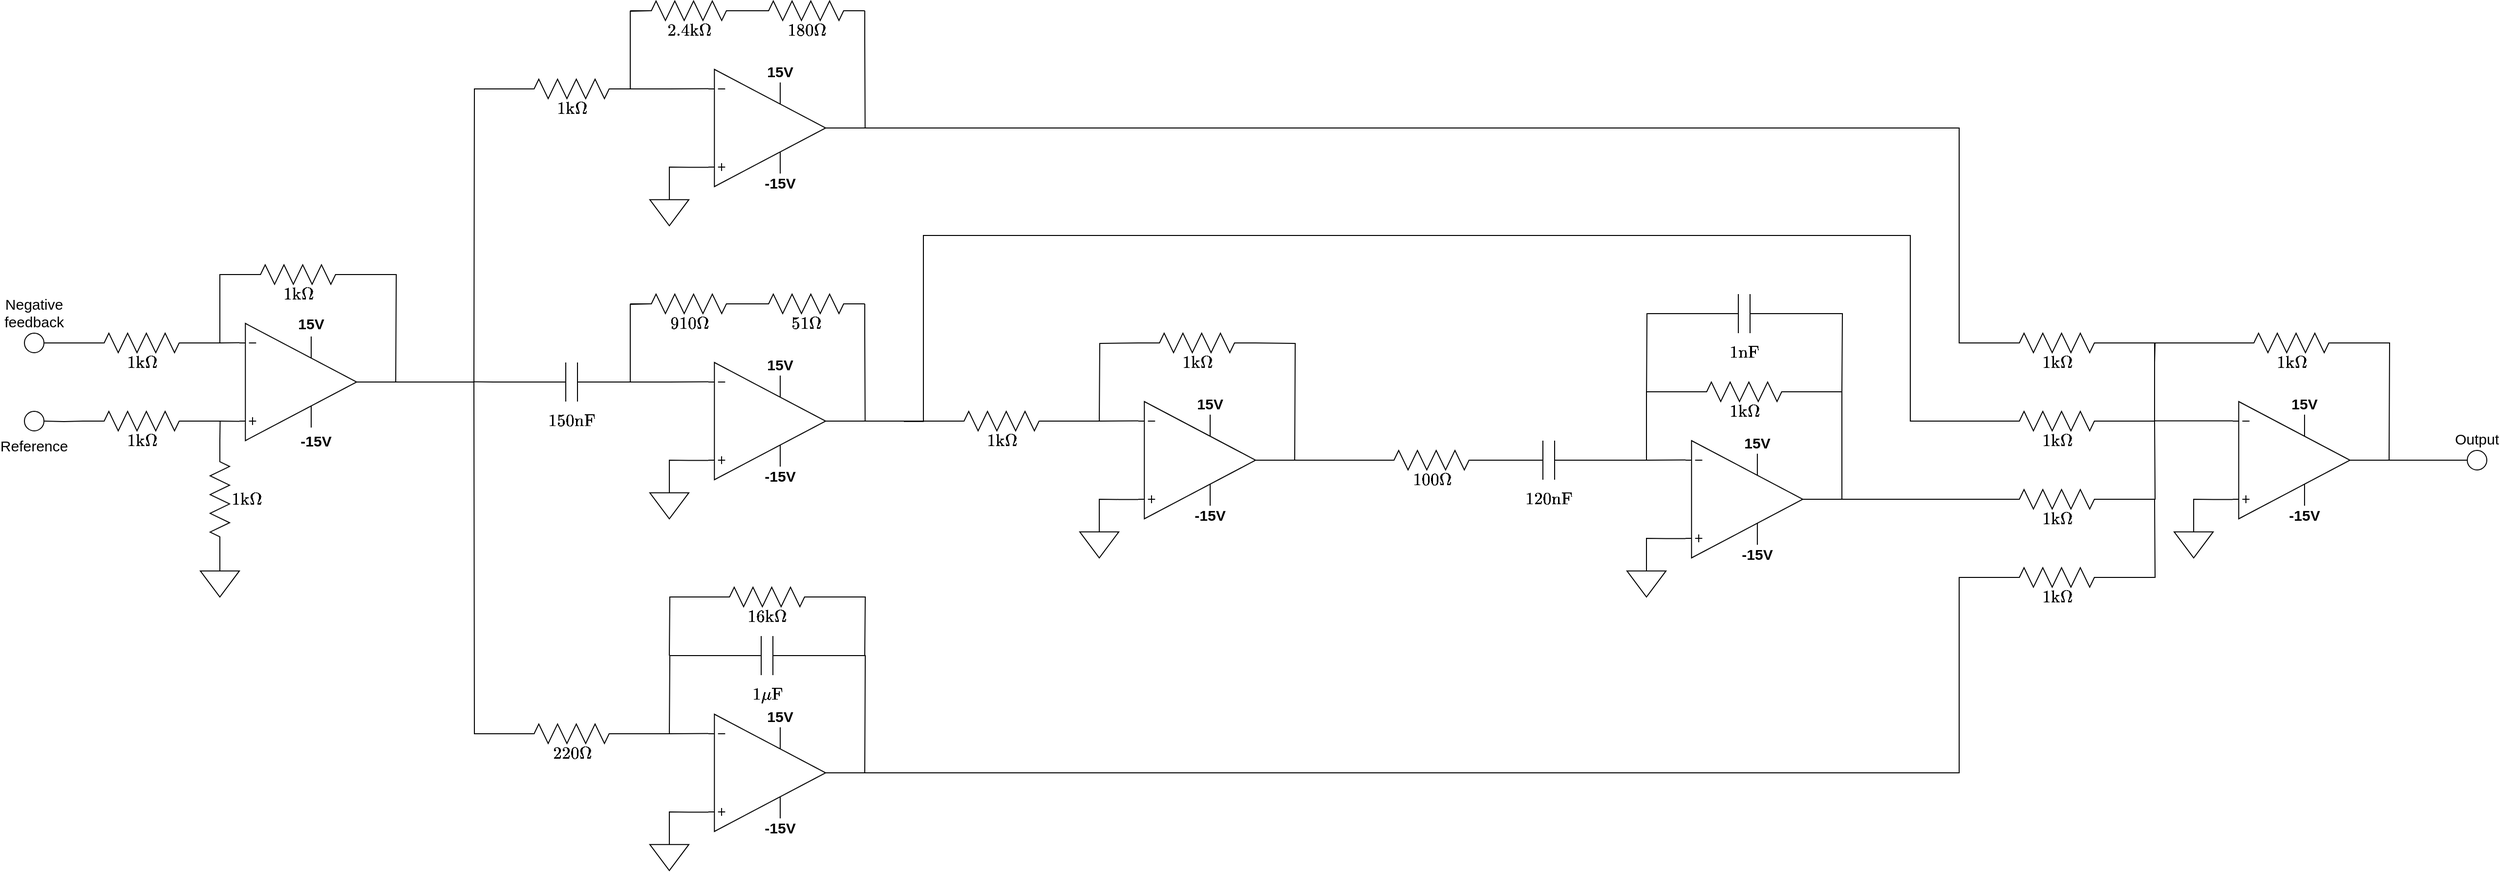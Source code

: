 <mxfile version="13.4.5" type="device"><diagram id="81LIs5RZaqcKqi1sc6wG" name="Page-1"><mxGraphModel dx="5680" dy="3293" grid="1" gridSize="10" guides="1" tooltips="1" connect="1" arrows="1" fold="1" page="1" pageScale="1" pageWidth="827" pageHeight="1169" math="1" shadow="0"><root><mxCell id="0"/><mxCell id="1" parent="0"/><mxCell id="Er0k3R8YJ_AZ9PekiARU-30" style="edgeStyle=orthogonalEdgeStyle;rounded=0;orthogonalLoop=1;jettySize=auto;html=1;endArrow=none;endFill=0;fontSize=15;" edge="1" parent="1" source="Er0k3R8YJ_AZ9PekiARU-10"><mxGeometry relative="1" as="geometry"><mxPoint x="520" y="420" as="targetPoint"/></mxGeometry></mxCell><mxCell id="Er0k3R8YJ_AZ9PekiARU-10" value="" style="verticalLabelPosition=bottom;shadow=0;dashed=0;align=center;html=1;verticalAlign=top;shape=mxgraph.electrical.abstract.operational_amp_1;" vertex="1" parent="1"><mxGeometry x="280" y="360" width="120" height="120" as="geometry"/></mxCell><mxCell id="Er0k3R8YJ_AZ9PekiARU-12" style="edgeStyle=orthogonalEdgeStyle;rounded=0;orthogonalLoop=1;jettySize=auto;html=1;entryX=0;entryY=0.165;entryDx=0;entryDy=0;entryPerimeter=0;endArrow=none;endFill=0;fontSize=15;" edge="1" parent="1" source="Er0k3R8YJ_AZ9PekiARU-11" target="Er0k3R8YJ_AZ9PekiARU-10"><mxGeometry relative="1" as="geometry"/></mxCell><mxCell id="Er0k3R8YJ_AZ9PekiARU-14" style="edgeStyle=orthogonalEdgeStyle;rounded=0;orthogonalLoop=1;jettySize=auto;html=1;entryX=1;entryY=0.5;entryDx=0;entryDy=0;endArrow=none;endFill=0;fontSize=15;" edge="1" parent="1" source="Er0k3R8YJ_AZ9PekiARU-11" target="Er0k3R8YJ_AZ9PekiARU-13"><mxGeometry relative="1" as="geometry"/></mxCell><mxCell id="Er0k3R8YJ_AZ9PekiARU-11" value="$$1 \mathrm{k\Omega}$$" style="pointerEvents=1;verticalLabelPosition=bottom;shadow=0;dashed=0;align=center;html=1;verticalAlign=middle;shape=mxgraph.electrical.resistors.resistor_2;fontSize=15;" vertex="1" parent="1"><mxGeometry x="120" y="370" width="120" height="20" as="geometry"/></mxCell><mxCell id="Er0k3R8YJ_AZ9PekiARU-13" value="Negative feedback" style="ellipse;whiteSpace=wrap;html=1;fontSize=15;verticalAlign=bottom;labelPosition=center;verticalLabelPosition=top;align=center;" vertex="1" parent="1"><mxGeometry x="60" y="370" width="20" height="20" as="geometry"/></mxCell><mxCell id="Er0k3R8YJ_AZ9PekiARU-15" style="edgeStyle=orthogonalEdgeStyle;rounded=0;orthogonalLoop=1;jettySize=auto;html=1;entryX=1;entryY=0.5;entryDx=0;entryDy=0;endArrow=none;endFill=0;fontSize=15;" edge="1" parent="1"><mxGeometry relative="1" as="geometry"><mxPoint x="120" y="460" as="sourcePoint"/><mxPoint x="80" y="460" as="targetPoint"/></mxGeometry></mxCell><mxCell id="Er0k3R8YJ_AZ9PekiARU-21" style="edgeStyle=orthogonalEdgeStyle;rounded=0;orthogonalLoop=1;jettySize=auto;html=1;exitX=1;exitY=0.5;exitDx=0;exitDy=0;exitPerimeter=0;entryX=0;entryY=0.835;entryDx=0;entryDy=0;entryPerimeter=0;endArrow=none;endFill=0;fontSize=15;" edge="1" parent="1" source="Er0k3R8YJ_AZ9PekiARU-17" target="Er0k3R8YJ_AZ9PekiARU-10"><mxGeometry relative="1" as="geometry"/></mxCell><mxCell id="Er0k3R8YJ_AZ9PekiARU-17" value="$$1\mathrm{k\Omega}$$" style="pointerEvents=1;verticalLabelPosition=bottom;shadow=0;dashed=0;align=center;html=1;verticalAlign=middle;shape=mxgraph.electrical.resistors.resistor_2;fontSize=15;" vertex="1" parent="1"><mxGeometry x="120" y="450" width="120" height="20" as="geometry"/></mxCell><mxCell id="Er0k3R8YJ_AZ9PekiARU-22" style="edgeStyle=orthogonalEdgeStyle;rounded=0;orthogonalLoop=1;jettySize=auto;html=1;exitX=0;exitY=0.5;exitDx=0;exitDy=0;exitPerimeter=0;endArrow=none;endFill=0;fontSize=15;" edge="1" parent="1" source="Er0k3R8YJ_AZ9PekiARU-20"><mxGeometry relative="1" as="geometry"><mxPoint x="260.276" y="460" as="targetPoint"/></mxGeometry></mxCell><mxCell id="Er0k3R8YJ_AZ9PekiARU-20" value="$$1\mathrm{k\Omega}$$" style="pointerEvents=1;verticalLabelPosition=middle;shadow=0;dashed=0;align=left;html=1;verticalAlign=middle;shape=mxgraph.electrical.resistors.resistor_2;fontSize=15;direction=south;labelPosition=right;" vertex="1" parent="1"><mxGeometry x="250" y="480" width="20" height="120" as="geometry"/></mxCell><mxCell id="Er0k3R8YJ_AZ9PekiARU-23" value="" style="pointerEvents=1;verticalLabelPosition=bottom;shadow=0;dashed=0;align=center;html=1;verticalAlign=top;shape=mxgraph.electrical.signal_sources.signal_ground;" vertex="1" parent="1"><mxGeometry x="240" y="600" width="40" height="40" as="geometry"/></mxCell><mxCell id="Er0k3R8YJ_AZ9PekiARU-24" value="Reference" style="ellipse;whiteSpace=wrap;html=1;fontSize=15;verticalAlign=top;labelPosition=center;verticalLabelPosition=bottom;align=center;" vertex="1" parent="1"><mxGeometry x="60" y="450" width="20" height="20" as="geometry"/></mxCell><mxCell id="Er0k3R8YJ_AZ9PekiARU-25" value="&lt;font style=&quot;font-size: 15px&quot;&gt;-15V&lt;/font&gt;" style="text;html=1;align=center;verticalAlign=middle;resizable=0;points=[];autosize=1;fontStyle=1" vertex="1" parent="1"><mxGeometry x="333" y="470" width="50" height="20" as="geometry"/></mxCell><mxCell id="Er0k3R8YJ_AZ9PekiARU-26" value="&lt;font style=&quot;font-size: 15px&quot;&gt;15V&lt;/font&gt;" style="text;html=1;align=center;verticalAlign=middle;resizable=0;points=[];autosize=1;fontStyle=1" vertex="1" parent="1"><mxGeometry x="333" y="350" width="40" height="20" as="geometry"/></mxCell><mxCell id="Er0k3R8YJ_AZ9PekiARU-28" style="edgeStyle=orthogonalEdgeStyle;rounded=0;orthogonalLoop=1;jettySize=auto;html=1;exitX=0;exitY=0.5;exitDx=0;exitDy=0;exitPerimeter=0;endArrow=none;endFill=0;fontSize=15;" edge="1" parent="1" source="Er0k3R8YJ_AZ9PekiARU-27"><mxGeometry relative="1" as="geometry"><mxPoint x="260" y="380" as="targetPoint"/></mxGeometry></mxCell><mxCell id="Er0k3R8YJ_AZ9PekiARU-29" style="edgeStyle=orthogonalEdgeStyle;rounded=0;orthogonalLoop=1;jettySize=auto;html=1;exitX=1;exitY=0.5;exitDx=0;exitDy=0;exitPerimeter=0;endArrow=none;endFill=0;fontSize=15;" edge="1" parent="1" source="Er0k3R8YJ_AZ9PekiARU-27"><mxGeometry relative="1" as="geometry"><mxPoint x="440" y="420" as="targetPoint"/></mxGeometry></mxCell><mxCell id="Er0k3R8YJ_AZ9PekiARU-27" value="$$1 \mathrm{k\Omega}$$" style="pointerEvents=1;verticalLabelPosition=bottom;shadow=0;dashed=0;align=center;html=1;verticalAlign=middle;shape=mxgraph.electrical.resistors.resistor_2;fontSize=15;" vertex="1" parent="1"><mxGeometry x="280" y="300" width="120" height="20" as="geometry"/></mxCell><mxCell id="Er0k3R8YJ_AZ9PekiARU-31" style="edgeStyle=orthogonalEdgeStyle;rounded=0;orthogonalLoop=1;jettySize=auto;html=1;exitX=0;exitY=0.835;exitDx=0;exitDy=0;exitPerimeter=0;entryX=0.5;entryY=0;entryDx=0;entryDy=0;entryPerimeter=0;endArrow=none;endFill=0;" edge="1" parent="1" source="Er0k3R8YJ_AZ9PekiARU-32" target="Er0k3R8YJ_AZ9PekiARU-33"><mxGeometry relative="1" as="geometry"/></mxCell><mxCell id="Er0k3R8YJ_AZ9PekiARU-45" style="edgeStyle=orthogonalEdgeStyle;rounded=0;orthogonalLoop=1;jettySize=auto;html=1;exitX=1;exitY=0.5;exitDx=0;exitDy=0;exitPerimeter=0;endArrow=none;endFill=0;fontSize=15;entryX=0;entryY=0.5;entryDx=0;entryDy=0;entryPerimeter=0;" edge="1" parent="1" source="Er0k3R8YJ_AZ9PekiARU-32" target="Er0k3R8YJ_AZ9PekiARU-161"><mxGeometry relative="1" as="geometry"><mxPoint x="1840" y="820" as="targetPoint"/><Array as="points"><mxPoint x="2040" y="820"/><mxPoint x="2040" y="620"/></Array></mxGeometry></mxCell><mxCell id="Er0k3R8YJ_AZ9PekiARU-32" value="" style="verticalLabelPosition=bottom;shadow=0;dashed=0;align=center;html=1;verticalAlign=top;shape=mxgraph.electrical.abstract.operational_amp_1;" vertex="1" parent="1"><mxGeometry x="760" y="760" width="120" height="120" as="geometry"/></mxCell><mxCell id="Er0k3R8YJ_AZ9PekiARU-33" value="" style="pointerEvents=1;verticalLabelPosition=bottom;shadow=0;dashed=0;align=center;html=1;verticalAlign=top;shape=mxgraph.electrical.signal_sources.signal_ground;" vertex="1" parent="1"><mxGeometry x="700" y="880" width="40" height="40" as="geometry"/></mxCell><mxCell id="Er0k3R8YJ_AZ9PekiARU-34" value="&lt;font style=&quot;font-size: 15px&quot;&gt;15V&lt;/font&gt;" style="text;html=1;align=center;verticalAlign=middle;resizable=0;points=[];autosize=1;fontStyle=1" vertex="1" parent="1"><mxGeometry x="813" y="752" width="40" height="20" as="geometry"/></mxCell><mxCell id="Er0k3R8YJ_AZ9PekiARU-35" value="&lt;font style=&quot;font-size: 15px&quot;&gt;-15V&lt;/font&gt;" style="text;html=1;align=center;verticalAlign=middle;resizable=0;points=[];autosize=1;fontStyle=1" vertex="1" parent="1"><mxGeometry x="808" y="866" width="50" height="20" as="geometry"/></mxCell><mxCell id="Er0k3R8YJ_AZ9PekiARU-38" style="edgeStyle=orthogonalEdgeStyle;rounded=0;orthogonalLoop=1;jettySize=auto;html=1;entryX=0;entryY=0.165;entryDx=0;entryDy=0;entryPerimeter=0;endArrow=none;endFill=0;fontSize=15;" edge="1" parent="1" source="Er0k3R8YJ_AZ9PekiARU-36" target="Er0k3R8YJ_AZ9PekiARU-32"><mxGeometry relative="1" as="geometry"/></mxCell><mxCell id="Er0k3R8YJ_AZ9PekiARU-46" style="edgeStyle=orthogonalEdgeStyle;rounded=0;orthogonalLoop=1;jettySize=auto;html=1;endArrow=none;endFill=0;fontSize=15;" edge="1" parent="1" source="Er0k3R8YJ_AZ9PekiARU-36"><mxGeometry relative="1" as="geometry"><mxPoint x="520" y="420" as="targetPoint"/></mxGeometry></mxCell><mxCell id="Er0k3R8YJ_AZ9PekiARU-36" value="$$220 \Omega$$" style="pointerEvents=1;verticalLabelPosition=bottom;shadow=0;dashed=0;align=center;html=1;verticalAlign=middle;shape=mxgraph.electrical.resistors.resistor_2;fontSize=15;" vertex="1" parent="1"><mxGeometry x="560" y="770" width="120" height="20" as="geometry"/></mxCell><mxCell id="Er0k3R8YJ_AZ9PekiARU-41" style="edgeStyle=orthogonalEdgeStyle;rounded=0;orthogonalLoop=1;jettySize=auto;html=1;exitX=0;exitY=0.5;exitDx=0;exitDy=0;exitPerimeter=0;endArrow=none;endFill=0;fontSize=15;" edge="1" parent="1" source="Er0k3R8YJ_AZ9PekiARU-39"><mxGeometry relative="1" as="geometry"><mxPoint x="720" y="780" as="targetPoint"/></mxGeometry></mxCell><mxCell id="Er0k3R8YJ_AZ9PekiARU-43" style="edgeStyle=orthogonalEdgeStyle;rounded=0;orthogonalLoop=1;jettySize=auto;html=1;exitX=1;exitY=0.5;exitDx=0;exitDy=0;exitPerimeter=0;endArrow=none;endFill=0;fontSize=15;" edge="1" parent="1" source="Er0k3R8YJ_AZ9PekiARU-39"><mxGeometry relative="1" as="geometry"><mxPoint x="920" y="820" as="targetPoint"/></mxGeometry></mxCell><mxCell id="Er0k3R8YJ_AZ9PekiARU-39" value="$$1 \mathrm{\mu F}$$" style="pointerEvents=1;verticalLabelPosition=bottom;shadow=0;dashed=0;align=center;html=1;verticalAlign=middle;shape=mxgraph.electrical.capacitors.capacitor_1;fontSize=15;" vertex="1" parent="1"><mxGeometry x="760" y="680" width="120" height="40" as="geometry"/></mxCell><mxCell id="Er0k3R8YJ_AZ9PekiARU-42" style="edgeStyle=orthogonalEdgeStyle;rounded=0;orthogonalLoop=1;jettySize=auto;html=1;exitX=0;exitY=0.5;exitDx=0;exitDy=0;exitPerimeter=0;endArrow=none;endFill=0;fontSize=15;" edge="1" parent="1" source="Er0k3R8YJ_AZ9PekiARU-40"><mxGeometry relative="1" as="geometry"><mxPoint x="720" y="700" as="targetPoint"/></mxGeometry></mxCell><mxCell id="Er0k3R8YJ_AZ9PekiARU-44" style="edgeStyle=orthogonalEdgeStyle;rounded=0;orthogonalLoop=1;jettySize=auto;html=1;exitX=1;exitY=0.5;exitDx=0;exitDy=0;exitPerimeter=0;endArrow=none;endFill=0;fontSize=15;" edge="1" parent="1" source="Er0k3R8YJ_AZ9PekiARU-40"><mxGeometry relative="1" as="geometry"><mxPoint x="920" y="700" as="targetPoint"/></mxGeometry></mxCell><mxCell id="Er0k3R8YJ_AZ9PekiARU-40" value="$$16 \mathrm{k\Omega}$$" style="pointerEvents=1;verticalLabelPosition=bottom;shadow=0;dashed=0;align=center;html=1;verticalAlign=middle;shape=mxgraph.electrical.resistors.resistor_2;fontSize=15;" vertex="1" parent="1"><mxGeometry x="760" y="630" width="120" height="20" as="geometry"/></mxCell><mxCell id="Er0k3R8YJ_AZ9PekiARU-47" style="edgeStyle=orthogonalEdgeStyle;rounded=0;orthogonalLoop=1;jettySize=auto;html=1;exitX=0;exitY=0.835;exitDx=0;exitDy=0;exitPerimeter=0;entryX=0.5;entryY=0;entryDx=0;entryDy=0;entryPerimeter=0;endArrow=none;endFill=0;" edge="1" parent="1" source="Er0k3R8YJ_AZ9PekiARU-49" target="Er0k3R8YJ_AZ9PekiARU-50"><mxGeometry relative="1" as="geometry"/></mxCell><mxCell id="Er0k3R8YJ_AZ9PekiARU-48" style="edgeStyle=orthogonalEdgeStyle;rounded=0;orthogonalLoop=1;jettySize=auto;html=1;exitX=1;exitY=0.5;exitDx=0;exitDy=0;exitPerimeter=0;endArrow=none;endFill=0;fontSize=15;entryX=0;entryY=0.5;entryDx=0;entryDy=0;entryPerimeter=0;" edge="1" parent="1" source="Er0k3R8YJ_AZ9PekiARU-49" target="Er0k3R8YJ_AZ9PekiARU-123"><mxGeometry relative="1" as="geometry"><mxPoint x="960" y="460.176" as="targetPoint"/></mxGeometry></mxCell><mxCell id="Er0k3R8YJ_AZ9PekiARU-49" value="" style="verticalLabelPosition=bottom;shadow=0;dashed=0;align=center;html=1;verticalAlign=top;shape=mxgraph.electrical.abstract.operational_amp_1;" vertex="1" parent="1"><mxGeometry x="760" y="400" width="120" height="120" as="geometry"/></mxCell><mxCell id="Er0k3R8YJ_AZ9PekiARU-50" value="" style="pointerEvents=1;verticalLabelPosition=bottom;shadow=0;dashed=0;align=center;html=1;verticalAlign=top;shape=mxgraph.electrical.signal_sources.signal_ground;" vertex="1" parent="1"><mxGeometry x="700" y="520" width="40" height="40" as="geometry"/></mxCell><mxCell id="Er0k3R8YJ_AZ9PekiARU-51" value="&lt;font style=&quot;font-size: 15px&quot;&gt;15V&lt;/font&gt;" style="text;html=1;align=center;verticalAlign=middle;resizable=0;points=[];autosize=1;fontStyle=1" vertex="1" parent="1"><mxGeometry x="813" y="392" width="40" height="20" as="geometry"/></mxCell><mxCell id="Er0k3R8YJ_AZ9PekiARU-52" value="&lt;font style=&quot;font-size: 15px&quot;&gt;-15V&lt;/font&gt;" style="text;html=1;align=center;verticalAlign=middle;resizable=0;points=[];autosize=1;fontStyle=1" vertex="1" parent="1"><mxGeometry x="808" y="506" width="50" height="20" as="geometry"/></mxCell><mxCell id="Er0k3R8YJ_AZ9PekiARU-53" style="edgeStyle=orthogonalEdgeStyle;rounded=0;orthogonalLoop=1;jettySize=auto;html=1;entryX=0;entryY=0.165;entryDx=0;entryDy=0;entryPerimeter=0;endArrow=none;endFill=0;fontSize=15;exitX=1;exitY=0.5;exitDx=0;exitDy=0;exitPerimeter=0;" edge="1" parent="1" source="Er0k3R8YJ_AZ9PekiARU-61" target="Er0k3R8YJ_AZ9PekiARU-49"><mxGeometry relative="1" as="geometry"><mxPoint x="710" y="420.059" as="sourcePoint"/></mxGeometry></mxCell><mxCell id="Er0k3R8YJ_AZ9PekiARU-55" style="edgeStyle=orthogonalEdgeStyle;rounded=0;orthogonalLoop=1;jettySize=auto;html=1;endArrow=none;endFill=0;fontSize=15;" edge="1" parent="1"><mxGeometry relative="1" as="geometry"><mxPoint x="680" y="420" as="targetPoint"/><mxPoint x="700" y="340" as="sourcePoint"/></mxGeometry></mxCell><mxCell id="Er0k3R8YJ_AZ9PekiARU-65" style="edgeStyle=orthogonalEdgeStyle;rounded=0;orthogonalLoop=1;jettySize=auto;html=1;exitX=0;exitY=0.5;exitDx=0;exitDy=0;exitPerimeter=0;endArrow=none;endFill=0;fontSize=15;" edge="1" parent="1" source="Er0k3R8YJ_AZ9PekiARU-61"><mxGeometry relative="1" as="geometry"><mxPoint x="520" y="419.714" as="targetPoint"/><Array as="points"><mxPoint x="540" y="420"/></Array></mxGeometry></mxCell><mxCell id="Er0k3R8YJ_AZ9PekiARU-61" value="$$150 \mathrm{nF}$$" style="pointerEvents=1;verticalLabelPosition=bottom;shadow=0;dashed=0;align=center;html=1;verticalAlign=middle;shape=mxgraph.electrical.capacitors.capacitor_1;fontSize=15;" vertex="1" parent="1"><mxGeometry x="560" y="400" width="120" height="40" as="geometry"/></mxCell><mxCell id="Er0k3R8YJ_AZ9PekiARU-62" value="$$910 \mathrm{\Omega}$$" style="pointerEvents=1;verticalLabelPosition=bottom;shadow=0;dashed=0;align=center;html=1;verticalAlign=middle;shape=mxgraph.electrical.resistors.resistor_2;fontSize=15;" vertex="1" parent="1"><mxGeometry x="680" y="330" width="120" height="20" as="geometry"/></mxCell><mxCell id="Er0k3R8YJ_AZ9PekiARU-64" style="edgeStyle=orthogonalEdgeStyle;rounded=0;orthogonalLoop=1;jettySize=auto;html=1;exitX=1;exitY=0.5;exitDx=0;exitDy=0;exitPerimeter=0;endArrow=none;endFill=0;fontSize=15;" edge="1" parent="1" source="Er0k3R8YJ_AZ9PekiARU-63"><mxGeometry relative="1" as="geometry"><mxPoint x="920.353" y="460" as="targetPoint"/><Array as="points"><mxPoint x="920" y="370"/><mxPoint x="920" y="370"/></Array></mxGeometry></mxCell><mxCell id="Er0k3R8YJ_AZ9PekiARU-63" value="$$51 \mathrm{\Omega}$$" style="pointerEvents=1;verticalLabelPosition=bottom;shadow=0;dashed=0;align=center;html=1;verticalAlign=middle;shape=mxgraph.electrical.resistors.resistor_2;fontSize=15;" vertex="1" parent="1"><mxGeometry x="800" y="330" width="120" height="20" as="geometry"/></mxCell><mxCell id="Er0k3R8YJ_AZ9PekiARU-66" style="edgeStyle=orthogonalEdgeStyle;rounded=0;orthogonalLoop=1;jettySize=auto;html=1;exitX=0;exitY=0.835;exitDx=0;exitDy=0;exitPerimeter=0;entryX=0.5;entryY=0;entryDx=0;entryDy=0;entryPerimeter=0;endArrow=none;endFill=0;" edge="1" parent="1" source="Er0k3R8YJ_AZ9PekiARU-68" target="Er0k3R8YJ_AZ9PekiARU-69"><mxGeometry relative="1" as="geometry"/></mxCell><mxCell id="Er0k3R8YJ_AZ9PekiARU-67" style="edgeStyle=orthogonalEdgeStyle;rounded=0;orthogonalLoop=1;jettySize=auto;html=1;exitX=1;exitY=0.5;exitDx=0;exitDy=0;exitPerimeter=0;endArrow=none;endFill=0;fontSize=15;entryX=0;entryY=0.5;entryDx=0;entryDy=0;entryPerimeter=0;" edge="1" parent="1" source="Er0k3R8YJ_AZ9PekiARU-68" target="Er0k3R8YJ_AZ9PekiARU-158"><mxGeometry relative="1" as="geometry"><mxPoint x="960" y="160.176" as="targetPoint"/><Array as="points"><mxPoint x="2040" y="160"/><mxPoint x="2040" y="380"/></Array></mxGeometry></mxCell><mxCell id="Er0k3R8YJ_AZ9PekiARU-68" value="" style="verticalLabelPosition=bottom;shadow=0;dashed=0;align=center;html=1;verticalAlign=top;shape=mxgraph.electrical.abstract.operational_amp_1;" vertex="1" parent="1"><mxGeometry x="760" y="100" width="120" height="120" as="geometry"/></mxCell><mxCell id="Er0k3R8YJ_AZ9PekiARU-69" value="" style="pointerEvents=1;verticalLabelPosition=bottom;shadow=0;dashed=0;align=center;html=1;verticalAlign=top;shape=mxgraph.electrical.signal_sources.signal_ground;" vertex="1" parent="1"><mxGeometry x="700" y="220" width="40" height="40" as="geometry"/></mxCell><mxCell id="Er0k3R8YJ_AZ9PekiARU-70" value="&lt;font style=&quot;font-size: 15px&quot;&gt;15V&lt;/font&gt;" style="text;html=1;align=center;verticalAlign=middle;resizable=0;points=[];autosize=1;fontStyle=1" vertex="1" parent="1"><mxGeometry x="813" y="92" width="40" height="20" as="geometry"/></mxCell><mxCell id="Er0k3R8YJ_AZ9PekiARU-71" value="&lt;font style=&quot;font-size: 15px&quot;&gt;-15V&lt;/font&gt;" style="text;html=1;align=center;verticalAlign=middle;resizable=0;points=[];autosize=1;fontStyle=1" vertex="1" parent="1"><mxGeometry x="808" y="206" width="50" height="20" as="geometry"/></mxCell><mxCell id="Er0k3R8YJ_AZ9PekiARU-73" style="edgeStyle=orthogonalEdgeStyle;rounded=0;orthogonalLoop=1;jettySize=auto;html=1;endArrow=none;endFill=0;fontSize=15;" edge="1" parent="1"><mxGeometry relative="1" as="geometry"><mxPoint x="680" y="120" as="targetPoint"/><mxPoint x="700" y="40" as="sourcePoint"/></mxGeometry></mxCell><mxCell id="Er0k3R8YJ_AZ9PekiARU-75" value="$$2.4 \mathrm{k\Omega}$$" style="pointerEvents=1;verticalLabelPosition=bottom;shadow=0;dashed=0;align=center;html=1;verticalAlign=middle;shape=mxgraph.electrical.resistors.resistor_2;fontSize=15;" vertex="1" parent="1"><mxGeometry x="680" y="30" width="120" height="20" as="geometry"/></mxCell><mxCell id="Er0k3R8YJ_AZ9PekiARU-76" style="edgeStyle=orthogonalEdgeStyle;rounded=0;orthogonalLoop=1;jettySize=auto;html=1;exitX=1;exitY=0.5;exitDx=0;exitDy=0;exitPerimeter=0;endArrow=none;endFill=0;fontSize=15;" edge="1" parent="1" source="Er0k3R8YJ_AZ9PekiARU-77"><mxGeometry relative="1" as="geometry"><mxPoint x="920.353" y="160" as="targetPoint"/><Array as="points"><mxPoint x="920" y="70"/><mxPoint x="920" y="70"/></Array></mxGeometry></mxCell><mxCell id="Er0k3R8YJ_AZ9PekiARU-77" value="$$180 \mathrm{\Omega}$$" style="pointerEvents=1;verticalLabelPosition=bottom;shadow=0;dashed=0;align=center;html=1;verticalAlign=middle;shape=mxgraph.electrical.resistors.resistor_2;fontSize=15;" vertex="1" parent="1"><mxGeometry x="800" y="30" width="120" height="20" as="geometry"/></mxCell><mxCell id="Er0k3R8YJ_AZ9PekiARU-79" style="edgeStyle=orthogonalEdgeStyle;rounded=0;orthogonalLoop=1;jettySize=auto;html=1;entryX=0;entryY=0.165;entryDx=0;entryDy=0;entryPerimeter=0;endArrow=none;endFill=0;fontSize=15;" edge="1" parent="1" source="Er0k3R8YJ_AZ9PekiARU-78" target="Er0k3R8YJ_AZ9PekiARU-68"><mxGeometry relative="1" as="geometry"/></mxCell><mxCell id="Er0k3R8YJ_AZ9PekiARU-80" style="edgeStyle=orthogonalEdgeStyle;rounded=0;orthogonalLoop=1;jettySize=auto;html=1;exitX=0;exitY=0.5;exitDx=0;exitDy=0;exitPerimeter=0;endArrow=none;endFill=0;fontSize=15;" edge="1" parent="1" source="Er0k3R8YJ_AZ9PekiARU-78"><mxGeometry relative="1" as="geometry"><mxPoint x="520" y="426" as="targetPoint"/></mxGeometry></mxCell><mxCell id="Er0k3R8YJ_AZ9PekiARU-78" value="$$1 \mathrm{k\Omega}$$" style="pointerEvents=1;verticalLabelPosition=bottom;shadow=0;dashed=0;align=center;html=1;verticalAlign=middle;shape=mxgraph.electrical.resistors.resistor_2;fontSize=15;" vertex="1" parent="1"><mxGeometry x="560" y="110" width="120" height="20" as="geometry"/></mxCell><mxCell id="Er0k3R8YJ_AZ9PekiARU-116" style="edgeStyle=orthogonalEdgeStyle;rounded=0;orthogonalLoop=1;jettySize=auto;html=1;exitX=0;exitY=0.835;exitDx=0;exitDy=0;exitPerimeter=0;entryX=0.5;entryY=0;entryDx=0;entryDy=0;entryPerimeter=0;endArrow=none;endFill=0;" edge="1" parent="1" source="Er0k3R8YJ_AZ9PekiARU-118" target="Er0k3R8YJ_AZ9PekiARU-119"><mxGeometry relative="1" as="geometry"/></mxCell><mxCell id="Er0k3R8YJ_AZ9PekiARU-117" style="edgeStyle=orthogonalEdgeStyle;rounded=0;orthogonalLoop=1;jettySize=auto;html=1;exitX=1;exitY=0.5;exitDx=0;exitDy=0;exitPerimeter=0;endArrow=none;endFill=0;fontSize=15;entryX=0;entryY=0.5;entryDx=0;entryDy=0;entryPerimeter=0;" edge="1" parent="1" source="Er0k3R8YJ_AZ9PekiARU-118" target="Er0k3R8YJ_AZ9PekiARU-143"><mxGeometry relative="1" as="geometry"><mxPoint x="1400" y="500.176" as="targetPoint"/></mxGeometry></mxCell><mxCell id="Er0k3R8YJ_AZ9PekiARU-118" value="" style="verticalLabelPosition=bottom;shadow=0;dashed=0;align=center;html=1;verticalAlign=top;shape=mxgraph.electrical.abstract.operational_amp_1;" vertex="1" parent="1"><mxGeometry x="1200" y="440" width="120" height="120" as="geometry"/></mxCell><mxCell id="Er0k3R8YJ_AZ9PekiARU-119" value="" style="pointerEvents=1;verticalLabelPosition=bottom;shadow=0;dashed=0;align=center;html=1;verticalAlign=top;shape=mxgraph.electrical.signal_sources.signal_ground;" vertex="1" parent="1"><mxGeometry x="1140" y="560" width="40" height="40" as="geometry"/></mxCell><mxCell id="Er0k3R8YJ_AZ9PekiARU-120" value="&lt;font style=&quot;font-size: 15px&quot;&gt;15V&lt;/font&gt;" style="text;html=1;align=center;verticalAlign=middle;resizable=0;points=[];autosize=1;fontStyle=1" vertex="1" parent="1"><mxGeometry x="1253" y="432" width="40" height="20" as="geometry"/></mxCell><mxCell id="Er0k3R8YJ_AZ9PekiARU-121" value="&lt;font style=&quot;font-size: 15px&quot;&gt;-15V&lt;/font&gt;" style="text;html=1;align=center;verticalAlign=middle;resizable=0;points=[];autosize=1;fontStyle=1" vertex="1" parent="1"><mxGeometry x="1248" y="546" width="50" height="20" as="geometry"/></mxCell><mxCell id="Er0k3R8YJ_AZ9PekiARU-122" style="edgeStyle=orthogonalEdgeStyle;rounded=0;orthogonalLoop=1;jettySize=auto;html=1;entryX=0;entryY=0.165;entryDx=0;entryDy=0;entryPerimeter=0;endArrow=none;endFill=0;fontSize=15;" edge="1" parent="1" source="Er0k3R8YJ_AZ9PekiARU-123" target="Er0k3R8YJ_AZ9PekiARU-118"><mxGeometry relative="1" as="geometry"/></mxCell><mxCell id="Er0k3R8YJ_AZ9PekiARU-123" value="$$1 \mathrm{k\Omega}$$" style="pointerEvents=1;verticalLabelPosition=bottom;shadow=0;dashed=0;align=center;html=1;verticalAlign=middle;shape=mxgraph.electrical.resistors.resistor_2;fontSize=15;" vertex="1" parent="1"><mxGeometry x="1000" y="450" width="120" height="20" as="geometry"/></mxCell><mxCell id="Er0k3R8YJ_AZ9PekiARU-124" style="edgeStyle=orthogonalEdgeStyle;rounded=0;orthogonalLoop=1;jettySize=auto;html=1;exitX=0;exitY=0.5;exitDx=0;exitDy=0;exitPerimeter=0;endArrow=none;endFill=0;fontSize=15;" edge="1" parent="1"><mxGeometry relative="1" as="geometry"><mxPoint x="1160" y="460" as="targetPoint"/><mxPoint x="1200" y="380" as="sourcePoint"/></mxGeometry></mxCell><mxCell id="Er0k3R8YJ_AZ9PekiARU-125" style="edgeStyle=orthogonalEdgeStyle;rounded=0;orthogonalLoop=1;jettySize=auto;html=1;exitX=1;exitY=0.5;exitDx=0;exitDy=0;exitPerimeter=0;endArrow=none;endFill=0;fontSize=15;" edge="1" parent="1"><mxGeometry relative="1" as="geometry"><mxPoint x="1360" y="500" as="targetPoint"/><mxPoint x="1320" y="380" as="sourcePoint"/></mxGeometry></mxCell><mxCell id="Er0k3R8YJ_AZ9PekiARU-130" value="$$1 \mathrm{k\Omega}$$" style="pointerEvents=1;verticalLabelPosition=bottom;shadow=0;dashed=0;align=center;html=1;verticalAlign=middle;shape=mxgraph.electrical.resistors.resistor_2;fontSize=15;" vertex="1" parent="1"><mxGeometry x="1200" y="370" width="120" height="20" as="geometry"/></mxCell><mxCell id="Er0k3R8YJ_AZ9PekiARU-131" style="edgeStyle=orthogonalEdgeStyle;rounded=0;orthogonalLoop=1;jettySize=auto;html=1;exitX=0;exitY=0.835;exitDx=0;exitDy=0;exitPerimeter=0;entryX=0.5;entryY=0;entryDx=0;entryDy=0;entryPerimeter=0;endArrow=none;endFill=0;" edge="1" parent="1" source="Er0k3R8YJ_AZ9PekiARU-133" target="Er0k3R8YJ_AZ9PekiARU-134"><mxGeometry relative="1" as="geometry"/></mxCell><mxCell id="Er0k3R8YJ_AZ9PekiARU-132" style="edgeStyle=orthogonalEdgeStyle;rounded=0;orthogonalLoop=1;jettySize=auto;html=1;exitX=1;exitY=0.5;exitDx=0;exitDy=0;exitPerimeter=0;endArrow=none;endFill=0;fontSize=15;entryX=0;entryY=0.5;entryDx=0;entryDy=0;entryPerimeter=0;" edge="1" parent="1" source="Er0k3R8YJ_AZ9PekiARU-133" target="Er0k3R8YJ_AZ9PekiARU-160"><mxGeometry relative="1" as="geometry"><mxPoint x="2000" y="540" as="targetPoint"/></mxGeometry></mxCell><mxCell id="Er0k3R8YJ_AZ9PekiARU-133" value="" style="verticalLabelPosition=bottom;shadow=0;dashed=0;align=center;html=1;verticalAlign=top;shape=mxgraph.electrical.abstract.operational_amp_1;" vertex="1" parent="1"><mxGeometry x="1760" y="480" width="120" height="120" as="geometry"/></mxCell><mxCell id="Er0k3R8YJ_AZ9PekiARU-134" value="" style="pointerEvents=1;verticalLabelPosition=bottom;shadow=0;dashed=0;align=center;html=1;verticalAlign=top;shape=mxgraph.electrical.signal_sources.signal_ground;" vertex="1" parent="1"><mxGeometry x="1700" y="600" width="40" height="40" as="geometry"/></mxCell><mxCell id="Er0k3R8YJ_AZ9PekiARU-135" value="&lt;font style=&quot;font-size: 15px&quot;&gt;15V&lt;/font&gt;" style="text;html=1;align=center;verticalAlign=middle;resizable=0;points=[];autosize=1;fontStyle=1" vertex="1" parent="1"><mxGeometry x="1813" y="472" width="40" height="20" as="geometry"/></mxCell><mxCell id="Er0k3R8YJ_AZ9PekiARU-136" value="&lt;font style=&quot;font-size: 15px&quot;&gt;-15V&lt;/font&gt;" style="text;html=1;align=center;verticalAlign=middle;resizable=0;points=[];autosize=1;fontStyle=1" vertex="1" parent="1"><mxGeometry x="1808" y="586" width="50" height="20" as="geometry"/></mxCell><mxCell id="Er0k3R8YJ_AZ9PekiARU-137" style="edgeStyle=orthogonalEdgeStyle;rounded=0;orthogonalLoop=1;jettySize=auto;html=1;entryX=0;entryY=0.165;entryDx=0;entryDy=0;entryPerimeter=0;endArrow=none;endFill=0;fontSize=15;exitX=1;exitY=0.5;exitDx=0;exitDy=0;exitPerimeter=0;" edge="1" parent="1" source="Er0k3R8YJ_AZ9PekiARU-139" target="Er0k3R8YJ_AZ9PekiARU-133"><mxGeometry relative="1" as="geometry"><mxPoint x="1710" y="500.059" as="sourcePoint"/></mxGeometry></mxCell><mxCell id="Er0k3R8YJ_AZ9PekiARU-139" value="$$120 \mathrm{nF}$$" style="pointerEvents=1;verticalLabelPosition=bottom;shadow=0;dashed=0;align=center;html=1;verticalAlign=middle;shape=mxgraph.electrical.capacitors.capacitor_1;fontSize=15;" vertex="1" parent="1"><mxGeometry x="1560" y="480" width="120" height="40" as="geometry"/></mxCell><mxCell id="Er0k3R8YJ_AZ9PekiARU-143" value="$$100 \mathrm{\Omega}$$" style="pointerEvents=1;verticalLabelPosition=bottom;shadow=0;dashed=0;align=center;html=1;verticalAlign=middle;shape=mxgraph.electrical.resistors.resistor_2;fontSize=15;" vertex="1" parent="1"><mxGeometry x="1440" y="490" width="120" height="20" as="geometry"/></mxCell><mxCell id="Er0k3R8YJ_AZ9PekiARU-148" style="edgeStyle=orthogonalEdgeStyle;rounded=0;orthogonalLoop=1;jettySize=auto;html=1;exitX=0;exitY=0.5;exitDx=0;exitDy=0;exitPerimeter=0;endArrow=none;endFill=0;fontSize=15;" edge="1" parent="1" source="Er0k3R8YJ_AZ9PekiARU-144"><mxGeometry relative="1" as="geometry"><mxPoint x="1720" y="440" as="targetPoint"/></mxGeometry></mxCell><mxCell id="Er0k3R8YJ_AZ9PekiARU-149" style="edgeStyle=orthogonalEdgeStyle;rounded=0;orthogonalLoop=1;jettySize=auto;html=1;exitX=1;exitY=0.5;exitDx=0;exitDy=0;exitPerimeter=0;endArrow=none;endFill=0;fontSize=15;" edge="1" parent="1" source="Er0k3R8YJ_AZ9PekiARU-144"><mxGeometry relative="1" as="geometry"><mxPoint x="1920" y="430" as="targetPoint"/></mxGeometry></mxCell><mxCell id="Er0k3R8YJ_AZ9PekiARU-144" value="$$1 \mathrm{n F}$$" style="pointerEvents=1;verticalLabelPosition=bottom;shadow=0;dashed=0;align=center;html=1;verticalAlign=middle;shape=mxgraph.electrical.capacitors.capacitor_1;fontSize=15;" vertex="1" parent="1"><mxGeometry x="1760" y="330" width="120" height="40" as="geometry"/></mxCell><mxCell id="Er0k3R8YJ_AZ9PekiARU-145" style="edgeStyle=orthogonalEdgeStyle;rounded=0;orthogonalLoop=1;jettySize=auto;html=1;exitX=0;exitY=0.5;exitDx=0;exitDy=0;exitPerimeter=0;endArrow=none;endFill=0;fontSize=15;" edge="1" parent="1" source="Er0k3R8YJ_AZ9PekiARU-147"><mxGeometry relative="1" as="geometry"><mxPoint x="1720" y="500" as="targetPoint"/><Array as="points"><mxPoint x="1720" y="430"/></Array></mxGeometry></mxCell><mxCell id="Er0k3R8YJ_AZ9PekiARU-146" style="edgeStyle=orthogonalEdgeStyle;rounded=0;orthogonalLoop=1;jettySize=auto;html=1;exitX=1;exitY=0.5;exitDx=0;exitDy=0;exitPerimeter=0;endArrow=none;endFill=0;fontSize=15;" edge="1" parent="1" source="Er0k3R8YJ_AZ9PekiARU-147"><mxGeometry relative="1" as="geometry"><mxPoint x="1920" y="540" as="targetPoint"/><Array as="points"><mxPoint x="1920" y="430"/></Array></mxGeometry></mxCell><mxCell id="Er0k3R8YJ_AZ9PekiARU-147" value="$$1 \mathrm{k\Omega}$$" style="pointerEvents=1;verticalLabelPosition=bottom;shadow=0;dashed=0;align=center;html=1;verticalAlign=middle;shape=mxgraph.electrical.resistors.resistor_2;fontSize=15;" vertex="1" parent="1"><mxGeometry x="1760" y="420" width="120" height="20" as="geometry"/></mxCell><mxCell id="Er0k3R8YJ_AZ9PekiARU-150" style="edgeStyle=orthogonalEdgeStyle;rounded=0;orthogonalLoop=1;jettySize=auto;html=1;exitX=0;exitY=0.835;exitDx=0;exitDy=0;exitPerimeter=0;entryX=0.5;entryY=0;entryDx=0;entryDy=0;entryPerimeter=0;endArrow=none;endFill=0;" edge="1" parent="1" source="Er0k3R8YJ_AZ9PekiARU-151" target="Er0k3R8YJ_AZ9PekiARU-152"><mxGeometry relative="1" as="geometry"/></mxCell><mxCell id="Er0k3R8YJ_AZ9PekiARU-157" style="edgeStyle=orthogonalEdgeStyle;rounded=0;orthogonalLoop=1;jettySize=auto;html=1;exitX=1;exitY=0.5;exitDx=0;exitDy=0;exitPerimeter=0;endArrow=none;endFill=0;fontSize=15;" edge="1" parent="1" source="Er0k3R8YJ_AZ9PekiARU-151"><mxGeometry relative="1" as="geometry"><mxPoint x="2560" y="500" as="targetPoint"/></mxGeometry></mxCell><mxCell id="Er0k3R8YJ_AZ9PekiARU-151" value="" style="verticalLabelPosition=bottom;shadow=0;dashed=0;align=center;html=1;verticalAlign=top;shape=mxgraph.electrical.abstract.operational_amp_1;" vertex="1" parent="1"><mxGeometry x="2320" y="440" width="120" height="120" as="geometry"/></mxCell><mxCell id="Er0k3R8YJ_AZ9PekiARU-152" value="" style="pointerEvents=1;verticalLabelPosition=bottom;shadow=0;dashed=0;align=center;html=1;verticalAlign=top;shape=mxgraph.electrical.signal_sources.signal_ground;" vertex="1" parent="1"><mxGeometry x="2260" y="560" width="40" height="40" as="geometry"/></mxCell><mxCell id="Er0k3R8YJ_AZ9PekiARU-153" value="&lt;font style=&quot;font-size: 15px&quot;&gt;15V&lt;/font&gt;" style="text;html=1;align=center;verticalAlign=middle;resizable=0;points=[];autosize=1;fontStyle=1" vertex="1" parent="1"><mxGeometry x="2373" y="432" width="40" height="20" as="geometry"/></mxCell><mxCell id="Er0k3R8YJ_AZ9PekiARU-154" value="&lt;font style=&quot;font-size: 15px&quot;&gt;-15V&lt;/font&gt;" style="text;html=1;align=center;verticalAlign=middle;resizable=0;points=[];autosize=1;fontStyle=1" vertex="1" parent="1"><mxGeometry x="2368" y="546" width="50" height="20" as="geometry"/></mxCell><mxCell id="Er0k3R8YJ_AZ9PekiARU-156" style="edgeStyle=orthogonalEdgeStyle;rounded=0;orthogonalLoop=1;jettySize=auto;html=1;exitX=1;exitY=0.5;exitDx=0;exitDy=0;exitPerimeter=0;endArrow=none;endFill=0;fontSize=15;" edge="1" parent="1" source="Er0k3R8YJ_AZ9PekiARU-155"><mxGeometry relative="1" as="geometry"><mxPoint x="2480.0" y="500" as="targetPoint"/></mxGeometry></mxCell><mxCell id="Er0k3R8YJ_AZ9PekiARU-167" style="edgeStyle=orthogonalEdgeStyle;rounded=0;orthogonalLoop=1;jettySize=auto;html=1;exitX=0;exitY=0.5;exitDx=0;exitDy=0;exitPerimeter=0;endArrow=none;endFill=0;fontSize=15;" edge="1" parent="1" source="Er0k3R8YJ_AZ9PekiARU-155"><mxGeometry relative="1" as="geometry"><mxPoint x="2240" y="400.176" as="targetPoint"/></mxGeometry></mxCell><mxCell id="Er0k3R8YJ_AZ9PekiARU-155" value="$$1 \mathrm{k\Omega}$$" style="pointerEvents=1;verticalLabelPosition=bottom;shadow=0;dashed=0;align=center;html=1;verticalAlign=middle;shape=mxgraph.electrical.resistors.resistor_2;fontSize=15;" vertex="1" parent="1"><mxGeometry x="2320" y="370" width="120" height="20" as="geometry"/></mxCell><mxCell id="Er0k3R8YJ_AZ9PekiARU-162" style="edgeStyle=orthogonalEdgeStyle;rounded=0;orthogonalLoop=1;jettySize=auto;html=1;exitX=1;exitY=0.5;exitDx=0;exitDy=0;exitPerimeter=0;endArrow=none;endFill=0;fontSize=15;entryX=0;entryY=0.165;entryDx=0;entryDy=0;entryPerimeter=0;" edge="1" parent="1" source="Er0k3R8YJ_AZ9PekiARU-158" target="Er0k3R8YJ_AZ9PekiARU-151"><mxGeometry relative="1" as="geometry"><mxPoint x="2240" y="460" as="targetPoint"/><Array as="points"><mxPoint x="2240" y="380"/><mxPoint x="2240" y="460"/></Array></mxGeometry></mxCell><mxCell id="Er0k3R8YJ_AZ9PekiARU-158" value="$$1 \mathrm{k\Omega}$$" style="pointerEvents=1;verticalLabelPosition=bottom;shadow=0;dashed=0;align=center;html=1;verticalAlign=middle;shape=mxgraph.electrical.resistors.resistor_2;fontSize=15;" vertex="1" parent="1"><mxGeometry x="2080" y="370" width="120" height="20" as="geometry"/></mxCell><mxCell id="Er0k3R8YJ_AZ9PekiARU-164" style="edgeStyle=orthogonalEdgeStyle;rounded=0;orthogonalLoop=1;jettySize=auto;html=1;exitX=1;exitY=0.5;exitDx=0;exitDy=0;exitPerimeter=0;endArrow=none;endFill=0;fontSize=15;" edge="1" parent="1" source="Er0k3R8YJ_AZ9PekiARU-159"><mxGeometry relative="1" as="geometry"><mxPoint x="2240" y="460" as="targetPoint"/></mxGeometry></mxCell><mxCell id="Er0k3R8YJ_AZ9PekiARU-170" style="edgeStyle=orthogonalEdgeStyle;rounded=0;orthogonalLoop=1;jettySize=auto;html=1;exitX=0;exitY=0.5;exitDx=0;exitDy=0;exitPerimeter=0;endArrow=none;endFill=0;fontSize=15;" edge="1" parent="1" source="Er0k3R8YJ_AZ9PekiARU-159"><mxGeometry relative="1" as="geometry"><mxPoint x="960" y="460.429" as="targetPoint"/><Array as="points"><mxPoint x="1990" y="460"/><mxPoint x="1990" y="270"/><mxPoint x="980" y="270"/><mxPoint x="980" y="460"/></Array></mxGeometry></mxCell><mxCell id="Er0k3R8YJ_AZ9PekiARU-159" value="$$1 \mathrm{k\Omega}$$" style="pointerEvents=1;verticalLabelPosition=bottom;shadow=0;dashed=0;align=center;html=1;verticalAlign=middle;shape=mxgraph.electrical.resistors.resistor_2;fontSize=15;" vertex="1" parent="1"><mxGeometry x="2080" y="450" width="120" height="20" as="geometry"/></mxCell><mxCell id="Er0k3R8YJ_AZ9PekiARU-165" style="edgeStyle=orthogonalEdgeStyle;rounded=0;orthogonalLoop=1;jettySize=auto;html=1;exitX=1;exitY=0.5;exitDx=0;exitDy=0;exitPerimeter=0;endArrow=none;endFill=0;fontSize=15;" edge="1" parent="1" source="Er0k3R8YJ_AZ9PekiARU-160"><mxGeometry relative="1" as="geometry"><mxPoint x="2240" y="460" as="targetPoint"/></mxGeometry></mxCell><mxCell id="Er0k3R8YJ_AZ9PekiARU-160" value="$$1 \mathrm{k\Omega}$$" style="pointerEvents=1;verticalLabelPosition=bottom;shadow=0;dashed=0;align=center;html=1;verticalAlign=middle;shape=mxgraph.electrical.resistors.resistor_2;fontSize=15;" vertex="1" parent="1"><mxGeometry x="2080" y="530" width="120" height="20" as="geometry"/></mxCell><mxCell id="Er0k3R8YJ_AZ9PekiARU-166" style="edgeStyle=orthogonalEdgeStyle;rounded=0;orthogonalLoop=1;jettySize=auto;html=1;exitX=1;exitY=0.5;exitDx=0;exitDy=0;exitPerimeter=0;endArrow=none;endFill=0;fontSize=15;" edge="1" parent="1" source="Er0k3R8YJ_AZ9PekiARU-161"><mxGeometry relative="1" as="geometry"><mxPoint x="2240" y="540" as="targetPoint"/></mxGeometry></mxCell><mxCell id="Er0k3R8YJ_AZ9PekiARU-161" value="$$1 \mathrm{k\Omega}$$" style="pointerEvents=1;verticalLabelPosition=bottom;shadow=0;dashed=0;align=center;html=1;verticalAlign=middle;shape=mxgraph.electrical.resistors.resistor_2;fontSize=15;" vertex="1" parent="1"><mxGeometry x="2080" y="610" width="120" height="20" as="geometry"/></mxCell><mxCell id="Er0k3R8YJ_AZ9PekiARU-171" value="Output" style="ellipse;whiteSpace=wrap;html=1;fontSize=15;verticalAlign=bottom;labelPosition=center;verticalLabelPosition=top;align=center;" vertex="1" parent="1"><mxGeometry x="2560" y="490" width="20" height="20" as="geometry"/></mxCell></root></mxGraphModel></diagram></mxfile>